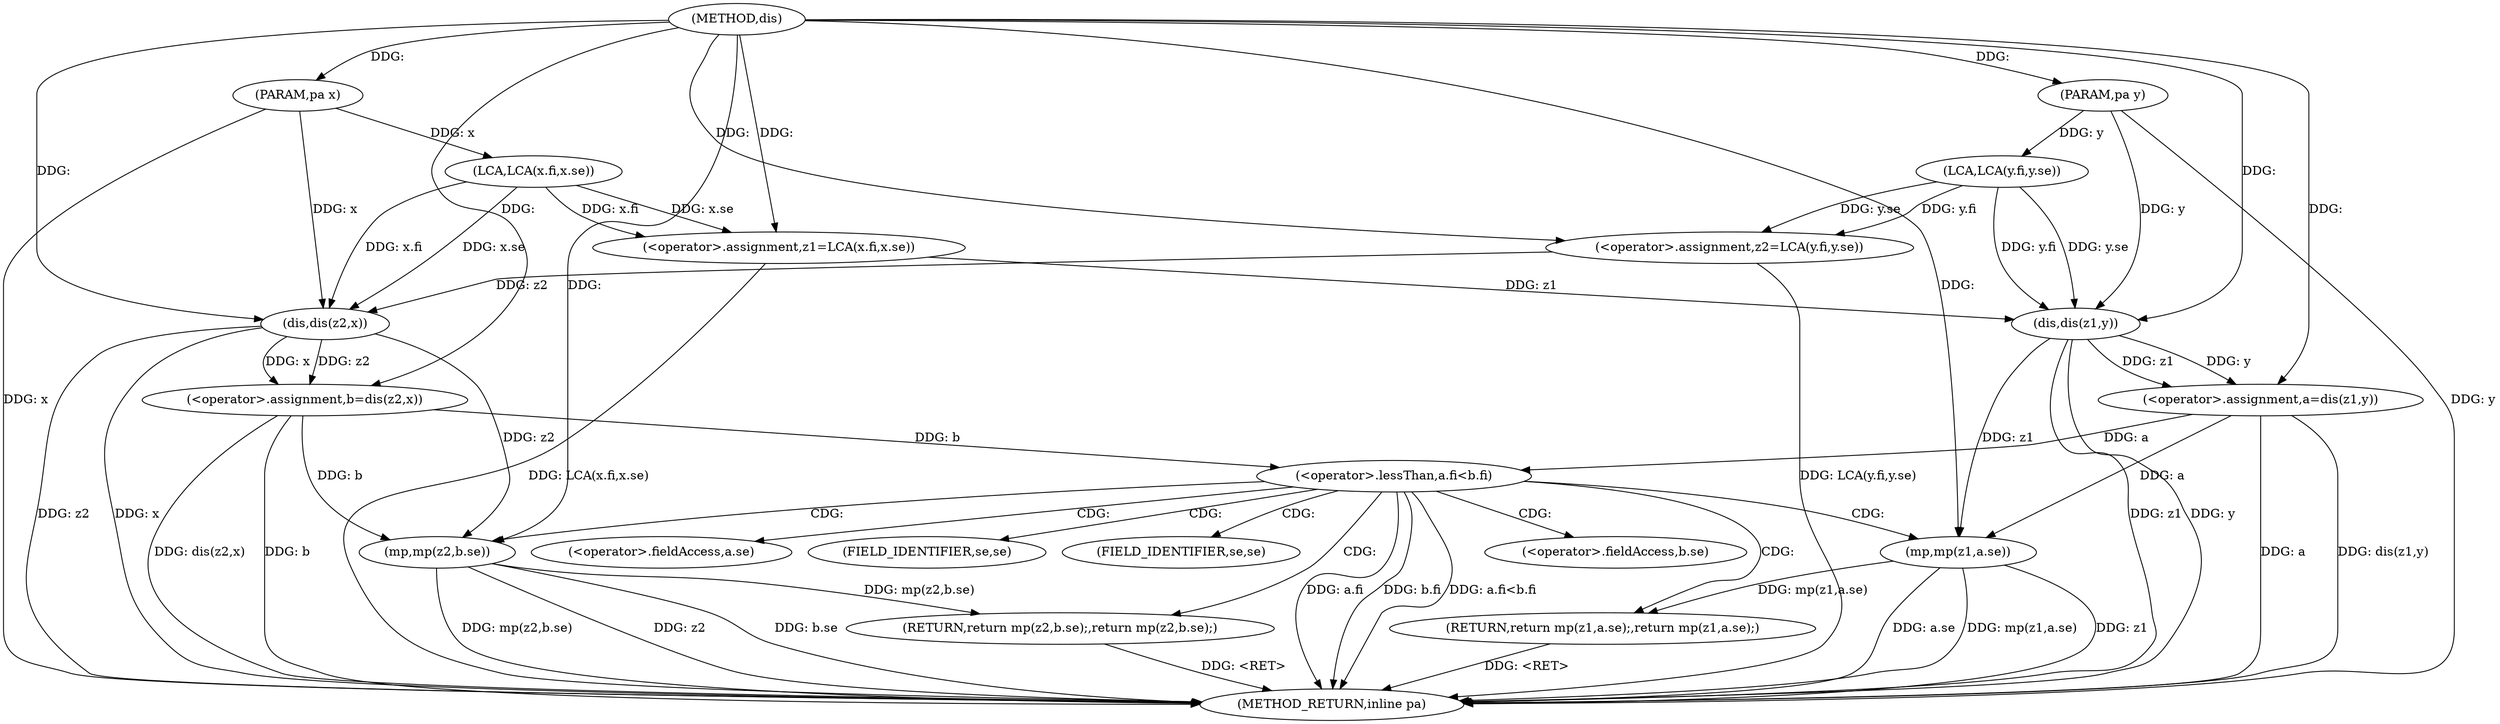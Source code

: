 digraph "dis" {  
"1000519" [label = "(METHOD,dis)" ]
"1000575" [label = "(METHOD_RETURN,inline pa)" ]
"1000520" [label = "(PARAM,pa x)" ]
"1000521" [label = "(PARAM,pa y)" ]
"1000524" [label = "(<operator>.assignment,z1=LCA(x.fi,x.se))" ]
"1000534" [label = "(<operator>.assignment,z2=LCA(y.fi,y.se))" ]
"1000544" [label = "(<operator>.assignment,a=dis(z1,y))" ]
"1000550" [label = "(<operator>.assignment,b=dis(z2,x))" ]
"1000569" [label = "(RETURN,return mp(z2,b.se);,return mp(z2,b.se);)" ]
"1000556" [label = "(<operator>.lessThan,a.fi<b.fi)" ]
"1000563" [label = "(RETURN,return mp(z1,a.se);,return mp(z1,a.se);)" ]
"1000570" [label = "(mp,mp(z2,b.se))" ]
"1000526" [label = "(LCA,LCA(x.fi,x.se))" ]
"1000536" [label = "(LCA,LCA(y.fi,y.se))" ]
"1000546" [label = "(dis,dis(z1,y))" ]
"1000552" [label = "(dis,dis(z2,x))" ]
"1000564" [label = "(mp,mp(z1,a.se))" ]
"1000572" [label = "(<operator>.fieldAccess,b.se)" ]
"1000566" [label = "(<operator>.fieldAccess,a.se)" ]
"1000574" [label = "(FIELD_IDENTIFIER,se,se)" ]
"1000568" [label = "(FIELD_IDENTIFIER,se,se)" ]
  "1000563" -> "1000575"  [ label = "DDG: <RET>"] 
  "1000520" -> "1000575"  [ label = "DDG: x"] 
  "1000521" -> "1000575"  [ label = "DDG: y"] 
  "1000524" -> "1000575"  [ label = "DDG: LCA(x.fi,x.se)"] 
  "1000534" -> "1000575"  [ label = "DDG: LCA(y.fi,y.se)"] 
  "1000544" -> "1000575"  [ label = "DDG: a"] 
  "1000546" -> "1000575"  [ label = "DDG: z1"] 
  "1000546" -> "1000575"  [ label = "DDG: y"] 
  "1000544" -> "1000575"  [ label = "DDG: dis(z1,y)"] 
  "1000550" -> "1000575"  [ label = "DDG: b"] 
  "1000552" -> "1000575"  [ label = "DDG: z2"] 
  "1000552" -> "1000575"  [ label = "DDG: x"] 
  "1000550" -> "1000575"  [ label = "DDG: dis(z2,x)"] 
  "1000556" -> "1000575"  [ label = "DDG: a.fi"] 
  "1000556" -> "1000575"  [ label = "DDG: b.fi"] 
  "1000556" -> "1000575"  [ label = "DDG: a.fi<b.fi"] 
  "1000570" -> "1000575"  [ label = "DDG: z2"] 
  "1000570" -> "1000575"  [ label = "DDG: b.se"] 
  "1000570" -> "1000575"  [ label = "DDG: mp(z2,b.se)"] 
  "1000564" -> "1000575"  [ label = "DDG: z1"] 
  "1000564" -> "1000575"  [ label = "DDG: a.se"] 
  "1000564" -> "1000575"  [ label = "DDG: mp(z1,a.se)"] 
  "1000569" -> "1000575"  [ label = "DDG: <RET>"] 
  "1000519" -> "1000520"  [ label = "DDG: "] 
  "1000519" -> "1000521"  [ label = "DDG: "] 
  "1000526" -> "1000524"  [ label = "DDG: x.se"] 
  "1000526" -> "1000524"  [ label = "DDG: x.fi"] 
  "1000536" -> "1000534"  [ label = "DDG: y.se"] 
  "1000536" -> "1000534"  [ label = "DDG: y.fi"] 
  "1000546" -> "1000544"  [ label = "DDG: y"] 
  "1000546" -> "1000544"  [ label = "DDG: z1"] 
  "1000552" -> "1000550"  [ label = "DDG: z2"] 
  "1000552" -> "1000550"  [ label = "DDG: x"] 
  "1000570" -> "1000569"  [ label = "DDG: mp(z2,b.se)"] 
  "1000519" -> "1000524"  [ label = "DDG: "] 
  "1000519" -> "1000534"  [ label = "DDG: "] 
  "1000519" -> "1000544"  [ label = "DDG: "] 
  "1000519" -> "1000550"  [ label = "DDG: "] 
  "1000564" -> "1000563"  [ label = "DDG: mp(z1,a.se)"] 
  "1000520" -> "1000526"  [ label = "DDG: x"] 
  "1000521" -> "1000536"  [ label = "DDG: y"] 
  "1000524" -> "1000546"  [ label = "DDG: z1"] 
  "1000519" -> "1000546"  [ label = "DDG: "] 
  "1000536" -> "1000546"  [ label = "DDG: y.fi"] 
  "1000536" -> "1000546"  [ label = "DDG: y.se"] 
  "1000521" -> "1000546"  [ label = "DDG: y"] 
  "1000534" -> "1000552"  [ label = "DDG: z2"] 
  "1000519" -> "1000552"  [ label = "DDG: "] 
  "1000526" -> "1000552"  [ label = "DDG: x.fi"] 
  "1000526" -> "1000552"  [ label = "DDG: x.se"] 
  "1000520" -> "1000552"  [ label = "DDG: x"] 
  "1000544" -> "1000556"  [ label = "DDG: a"] 
  "1000550" -> "1000556"  [ label = "DDG: b"] 
  "1000552" -> "1000570"  [ label = "DDG: z2"] 
  "1000519" -> "1000570"  [ label = "DDG: "] 
  "1000550" -> "1000570"  [ label = "DDG: b"] 
  "1000546" -> "1000564"  [ label = "DDG: z1"] 
  "1000519" -> "1000564"  [ label = "DDG: "] 
  "1000544" -> "1000564"  [ label = "DDG: a"] 
  "1000556" -> "1000570"  [ label = "CDG: "] 
  "1000556" -> "1000569"  [ label = "CDG: "] 
  "1000556" -> "1000572"  [ label = "CDG: "] 
  "1000556" -> "1000563"  [ label = "CDG: "] 
  "1000556" -> "1000564"  [ label = "CDG: "] 
  "1000556" -> "1000566"  [ label = "CDG: "] 
  "1000556" -> "1000568"  [ label = "CDG: "] 
  "1000556" -> "1000574"  [ label = "CDG: "] 
}

